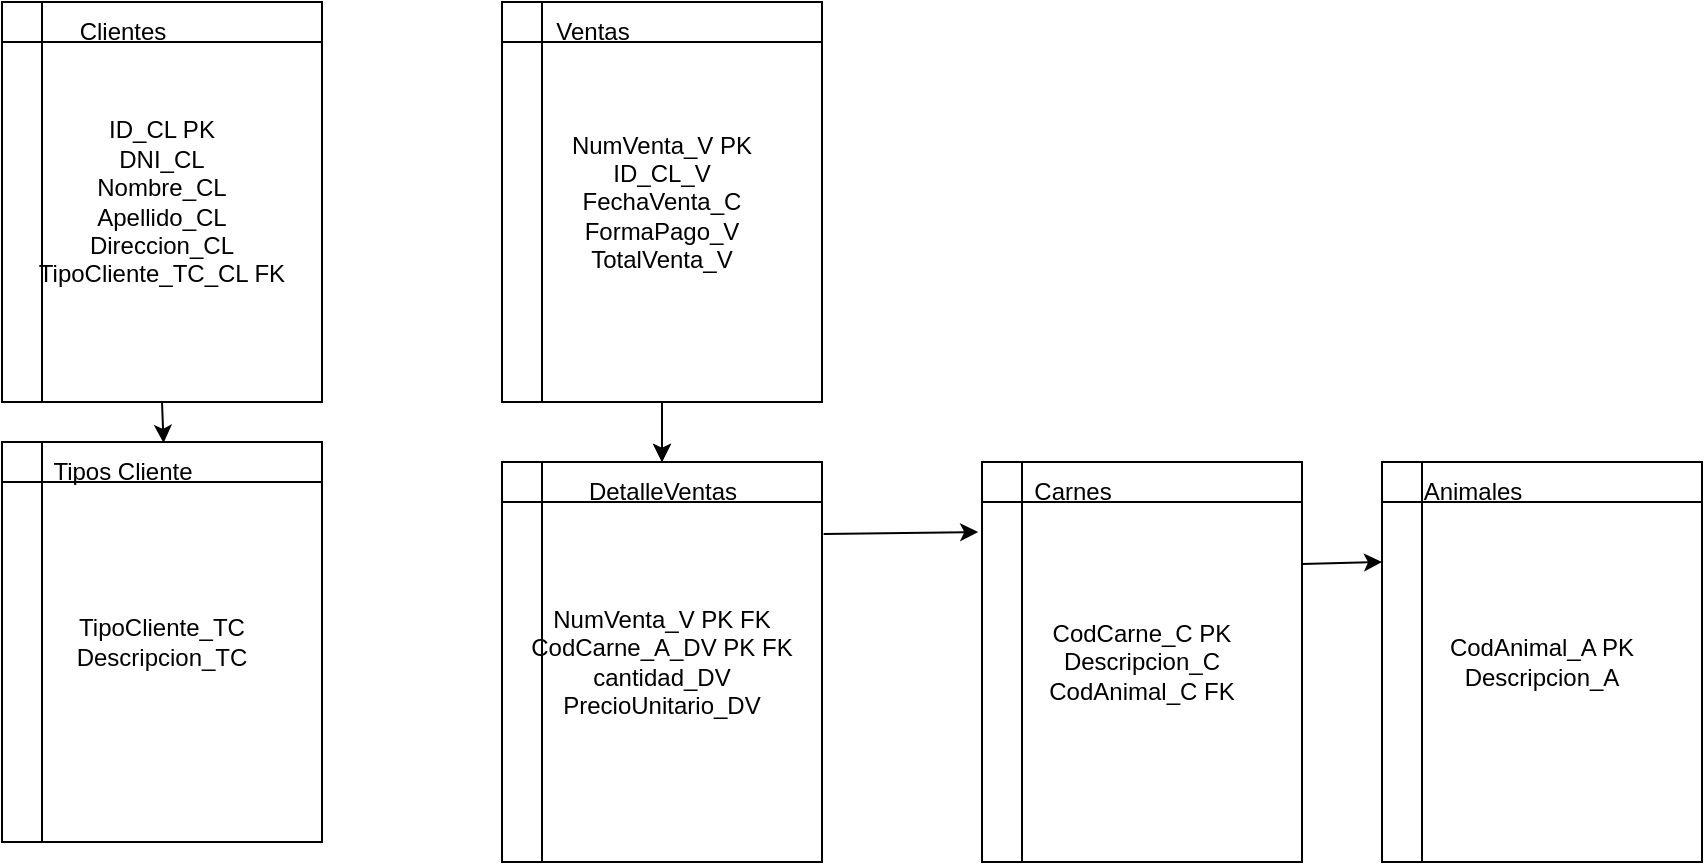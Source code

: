 <mxfile version="22.1.11" type="device">
  <diagram name="Page-1" id="dWXkh4MSLc4cZHl39s98">
    <mxGraphModel dx="625" dy="661" grid="1" gridSize="10" guides="1" tooltips="1" connect="1" arrows="1" fold="1" page="1" pageScale="1" pageWidth="827" pageHeight="1169" math="0" shadow="0">
      <root>
        <mxCell id="0" />
        <mxCell id="1" parent="0" />
        <mxCell id="thjeex8G3oTrZvbCpsEL-10" value="ID_CL PK&lt;br&gt;DNI_CL&lt;br&gt;Nombre_CL&lt;br&gt;Apellido_CL&lt;br&gt;Direccion_CL&lt;br&gt;TipoCliente_TC_CL FK" style="shape=internalStorage;whiteSpace=wrap;html=1;backgroundOutline=1;" vertex="1" parent="1">
          <mxGeometry x="30" y="70" width="160" height="200" as="geometry" />
        </mxCell>
        <mxCell id="thjeex8G3oTrZvbCpsEL-11" value="Clientes" style="text;html=1;align=center;verticalAlign=middle;resizable=0;points=[];autosize=1;strokeColor=none;fillColor=none;" vertex="1" parent="1">
          <mxGeometry x="55" y="70" width="70" height="30" as="geometry" />
        </mxCell>
        <mxCell id="thjeex8G3oTrZvbCpsEL-25" value="" style="edgeStyle=orthogonalEdgeStyle;rounded=0;orthogonalLoop=1;jettySize=auto;html=1;" edge="1" parent="1" source="thjeex8G3oTrZvbCpsEL-12" target="thjeex8G3oTrZvbCpsEL-15">
          <mxGeometry relative="1" as="geometry" />
        </mxCell>
        <mxCell id="thjeex8G3oTrZvbCpsEL-12" value="NumVenta_V PK&lt;br&gt;ID_CL_V&lt;br&gt;FechaVenta_C&lt;br&gt;FormaPago_V&lt;br&gt;TotalVenta_V" style="shape=internalStorage;whiteSpace=wrap;html=1;backgroundOutline=1;" vertex="1" parent="1">
          <mxGeometry x="280" y="70" width="160" height="200" as="geometry" />
        </mxCell>
        <mxCell id="thjeex8G3oTrZvbCpsEL-13" value="Ventas" style="text;html=1;align=center;verticalAlign=middle;resizable=0;points=[];autosize=1;strokeColor=none;fillColor=none;" vertex="1" parent="1">
          <mxGeometry x="295" y="70" width="60" height="30" as="geometry" />
        </mxCell>
        <mxCell id="thjeex8G3oTrZvbCpsEL-14" value="NumVenta_V PK FK&lt;br&gt;CodCarne_A_DV PK FK&lt;br&gt;cantidad_DV&lt;br&gt;PrecioUnitario_DV" style="shape=internalStorage;whiteSpace=wrap;html=1;backgroundOutline=1;" vertex="1" parent="1">
          <mxGeometry x="280" y="300" width="160" height="200" as="geometry" />
        </mxCell>
        <mxCell id="thjeex8G3oTrZvbCpsEL-15" value="DetalleVentas" style="text;html=1;align=center;verticalAlign=middle;resizable=0;points=[];autosize=1;strokeColor=none;fillColor=none;" vertex="1" parent="1">
          <mxGeometry x="310" y="300" width="100" height="30" as="geometry" />
        </mxCell>
        <mxCell id="thjeex8G3oTrZvbCpsEL-16" value="CodCarne_C PK&lt;br&gt;Descripcion_C&lt;br&gt;CodAnimal_C FK" style="shape=internalStorage;whiteSpace=wrap;html=1;backgroundOutline=1;" vertex="1" parent="1">
          <mxGeometry x="520" y="300" width="160" height="200" as="geometry" />
        </mxCell>
        <mxCell id="thjeex8G3oTrZvbCpsEL-17" value="Carnes" style="text;html=1;align=center;verticalAlign=middle;resizable=0;points=[];autosize=1;strokeColor=none;fillColor=none;" vertex="1" parent="1">
          <mxGeometry x="535" y="300" width="60" height="30" as="geometry" />
        </mxCell>
        <mxCell id="thjeex8G3oTrZvbCpsEL-18" value="CodAnimal_A PK&lt;br&gt;Descripcion_A" style="shape=internalStorage;whiteSpace=wrap;html=1;backgroundOutline=1;" vertex="1" parent="1">
          <mxGeometry x="720" y="300" width="160" height="200" as="geometry" />
        </mxCell>
        <mxCell id="thjeex8G3oTrZvbCpsEL-19" value="Animales" style="text;html=1;align=center;verticalAlign=middle;resizable=0;points=[];autosize=1;strokeColor=none;fillColor=none;" vertex="1" parent="1">
          <mxGeometry x="730" y="300" width="70" height="30" as="geometry" />
        </mxCell>
        <mxCell id="thjeex8G3oTrZvbCpsEL-20" value="" style="endArrow=classic;html=1;rounded=0;exitX=0.5;exitY=1;exitDx=0;exitDy=0;entryX=0.5;entryY=0;entryDx=0;entryDy=0;" edge="1" parent="1" source="thjeex8G3oTrZvbCpsEL-12" target="thjeex8G3oTrZvbCpsEL-14">
          <mxGeometry width="50" height="50" relative="1" as="geometry">
            <mxPoint x="540" y="370" as="sourcePoint" />
            <mxPoint x="590" y="320" as="targetPoint" />
          </mxGeometry>
        </mxCell>
        <mxCell id="thjeex8G3oTrZvbCpsEL-21" value="" style="endArrow=classic;html=1;rounded=0;exitX=1.005;exitY=0.18;exitDx=0;exitDy=0;exitPerimeter=0;entryX=-0.012;entryY=0.175;entryDx=0;entryDy=0;entryPerimeter=0;" edge="1" parent="1" source="thjeex8G3oTrZvbCpsEL-14" target="thjeex8G3oTrZvbCpsEL-16">
          <mxGeometry width="50" height="50" relative="1" as="geometry">
            <mxPoint x="540" y="370" as="sourcePoint" />
            <mxPoint x="590" y="320" as="targetPoint" />
          </mxGeometry>
        </mxCell>
        <mxCell id="thjeex8G3oTrZvbCpsEL-22" value="" style="endArrow=classic;html=1;rounded=0;exitX=1.005;exitY=0.18;exitDx=0;exitDy=0;exitPerimeter=0;" edge="1" parent="1">
          <mxGeometry width="50" height="50" relative="1" as="geometry">
            <mxPoint x="680" y="351" as="sourcePoint" />
            <mxPoint x="720" y="350" as="targetPoint" />
          </mxGeometry>
        </mxCell>
        <mxCell id="thjeex8G3oTrZvbCpsEL-23" value="TipoCliente_TC&lt;br&gt;Descripcion_TC" style="shape=internalStorage;whiteSpace=wrap;html=1;backgroundOutline=1;" vertex="1" parent="1">
          <mxGeometry x="30" y="290" width="160" height="200" as="geometry" />
        </mxCell>
        <mxCell id="thjeex8G3oTrZvbCpsEL-24" value="Tipos Cliente" style="text;html=1;align=center;verticalAlign=middle;resizable=0;points=[];autosize=1;strokeColor=none;fillColor=none;" vertex="1" parent="1">
          <mxGeometry x="45" y="290" width="90" height="30" as="geometry" />
        </mxCell>
        <mxCell id="thjeex8G3oTrZvbCpsEL-27" value="" style="endArrow=classic;html=1;rounded=0;exitX=0.5;exitY=1;exitDx=0;exitDy=0;entryX=0.731;entryY=0.015;entryDx=0;entryDy=0;entryPerimeter=0;" edge="1" parent="1" source="thjeex8G3oTrZvbCpsEL-10" target="thjeex8G3oTrZvbCpsEL-24">
          <mxGeometry width="50" height="50" relative="1" as="geometry">
            <mxPoint x="540" y="180" as="sourcePoint" />
            <mxPoint x="590" y="130" as="targetPoint" />
          </mxGeometry>
        </mxCell>
      </root>
    </mxGraphModel>
  </diagram>
</mxfile>
